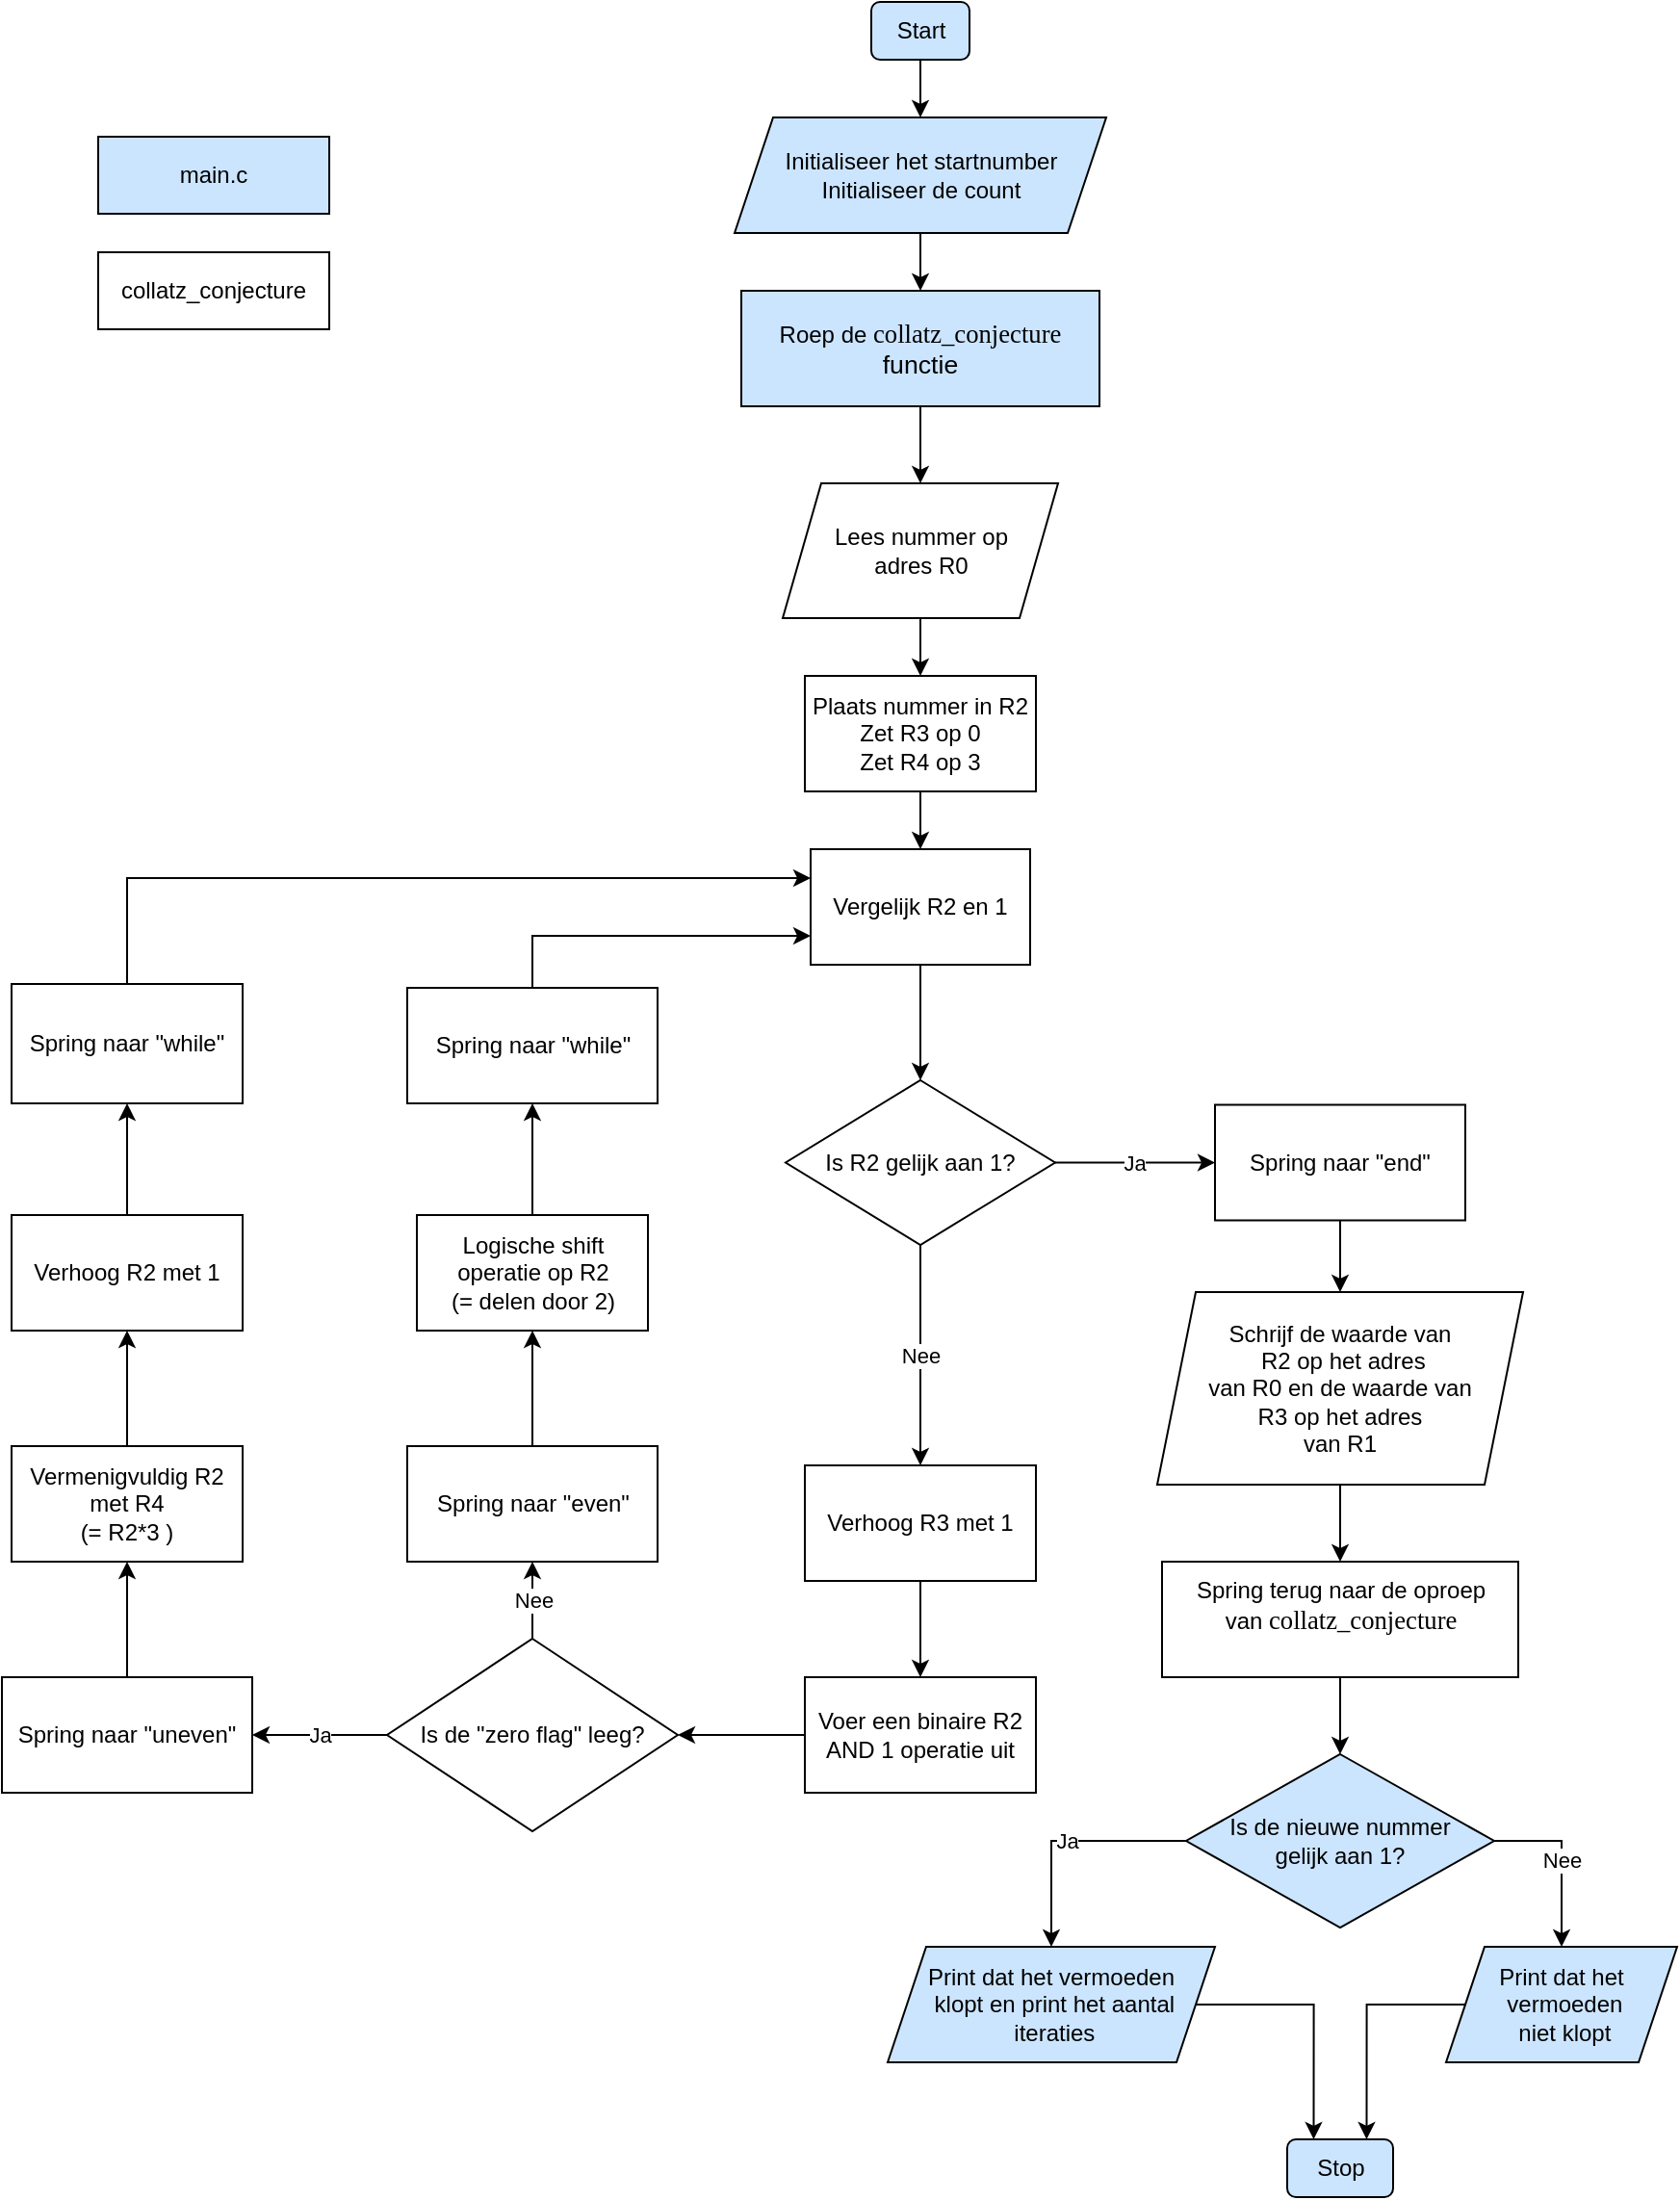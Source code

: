 <mxfile version="13.10.0" type="github">
  <diagram id="ZFfswURlL0VdCDUh8Eo_" name="Page-1">
    <mxGraphModel dx="2233" dy="792" grid="1" gridSize="10" guides="1" tooltips="1" connect="1" arrows="1" fold="1" page="1" pageScale="1" pageWidth="827" pageHeight="1169" math="0" shadow="0">
      <root>
        <mxCell id="0" />
        <mxCell id="1" parent="0" />
        <mxCell id="LqhhEohMq6KixLOhHfOX-3" style="edgeStyle=orthogonalEdgeStyle;rounded=0;orthogonalLoop=1;jettySize=auto;html=1;entryX=0.5;entryY=0;entryDx=0;entryDy=0;" parent="1" source="LqhhEohMq6KixLOhHfOX-1" target="LqhhEohMq6KixLOhHfOX-2" edge="1">
          <mxGeometry relative="1" as="geometry" />
        </mxCell>
        <mxCell id="LqhhEohMq6KixLOhHfOX-1" value="Start" style="rounded=1;whiteSpace=wrap;html=1;fillColor=#CCE5FF;" parent="1" vertex="1">
          <mxGeometry x="391.5" y="20" width="51" height="30" as="geometry" />
        </mxCell>
        <mxCell id="LqhhEohMq6KixLOhHfOX-5" value="" style="edgeStyle=orthogonalEdgeStyle;rounded=0;orthogonalLoop=1;jettySize=auto;html=1;" parent="1" source="LqhhEohMq6KixLOhHfOX-2" target="LqhhEohMq6KixLOhHfOX-4" edge="1">
          <mxGeometry relative="1" as="geometry" />
        </mxCell>
        <mxCell id="LqhhEohMq6KixLOhHfOX-2" value="Initialiseer het startnumber&lt;br&gt;Initialiseer de count" style="shape=parallelogram;perimeter=parallelogramPerimeter;whiteSpace=wrap;html=1;fixedSize=1;fillColor=#CCE5FF;" parent="1" vertex="1">
          <mxGeometry x="320.5" y="80" width="193" height="60" as="geometry" />
        </mxCell>
        <mxCell id="LqhhEohMq6KixLOhHfOX-10" value="" style="edgeStyle=orthogonalEdgeStyle;rounded=0;orthogonalLoop=1;jettySize=auto;html=1;" parent="1" source="LqhhEohMq6KixLOhHfOX-4" target="LqhhEohMq6KixLOhHfOX-6" edge="1">
          <mxGeometry relative="1" as="geometry" />
        </mxCell>
        <mxCell id="LqhhEohMq6KixLOhHfOX-4" value="Roep de&amp;nbsp;&lt;span lang=&quot;EN-US&quot; style=&quot;font-size: 10pt ; line-height: 115% ; font-family: &amp;#34;consolas&amp;#34;&quot;&gt;collatz_conjecture &lt;/span&gt;&lt;span lang=&quot;EN-US&quot; style=&quot;font-size: 10pt ; line-height: 115%&quot;&gt;functie&lt;/span&gt;" style="rounded=0;whiteSpace=wrap;html=1;fillColor=#CCE5FF;" parent="1" vertex="1">
          <mxGeometry x="324" y="170" width="186" height="60" as="geometry" />
        </mxCell>
        <mxCell id="LqhhEohMq6KixLOhHfOX-11" value="" style="edgeStyle=orthogonalEdgeStyle;rounded=0;orthogonalLoop=1;jettySize=auto;html=1;" parent="1" source="LqhhEohMq6KixLOhHfOX-6" target="LqhhEohMq6KixLOhHfOX-8" edge="1">
          <mxGeometry relative="1" as="geometry" />
        </mxCell>
        <mxCell id="LqhhEohMq6KixLOhHfOX-6" value="Lees nummer op &lt;br&gt;adres R0" style="shape=parallelogram;perimeter=parallelogramPerimeter;whiteSpace=wrap;html=1;fixedSize=1;" parent="1" vertex="1">
          <mxGeometry x="345.5" y="270" width="143" height="70" as="geometry" />
        </mxCell>
        <mxCell id="LqhhEohMq6KixLOhHfOX-15" value="" style="edgeStyle=orthogonalEdgeStyle;rounded=0;orthogonalLoop=1;jettySize=auto;html=1;" parent="1" source="LqhhEohMq6KixLOhHfOX-8" target="LqhhEohMq6KixLOhHfOX-14" edge="1">
          <mxGeometry relative="1" as="geometry" />
        </mxCell>
        <mxCell id="LqhhEohMq6KixLOhHfOX-8" value="Plaats nummer in R2&lt;br&gt;Zet R3 op 0&lt;br&gt;Zet R4 op 3" style="rounded=0;whiteSpace=wrap;html=1;" parent="1" vertex="1">
          <mxGeometry x="357" y="370" width="120" height="60" as="geometry" />
        </mxCell>
        <mxCell id="LqhhEohMq6KixLOhHfOX-18" value="Nee" style="edgeStyle=orthogonalEdgeStyle;rounded=0;orthogonalLoop=1;jettySize=auto;html=1;" parent="1" source="LqhhEohMq6KixLOhHfOX-12" target="LqhhEohMq6KixLOhHfOX-17" edge="1">
          <mxGeometry relative="1" as="geometry" />
        </mxCell>
        <mxCell id="e8Rg0GPXYr-cfTP7WvYm-24" value="Ja" style="edgeStyle=orthogonalEdgeStyle;rounded=0;orthogonalLoop=1;jettySize=auto;html=1;" parent="1" source="LqhhEohMq6KixLOhHfOX-12" target="e8Rg0GPXYr-cfTP7WvYm-23" edge="1">
          <mxGeometry relative="1" as="geometry" />
        </mxCell>
        <mxCell id="LqhhEohMq6KixLOhHfOX-12" value="Is R2 gelijk aan 1?" style="rhombus;whiteSpace=wrap;html=1;" parent="1" vertex="1">
          <mxGeometry x="347" y="580" width="140" height="85.5" as="geometry" />
        </mxCell>
        <mxCell id="LqhhEohMq6KixLOhHfOX-16" value="" style="edgeStyle=orthogonalEdgeStyle;rounded=0;orthogonalLoop=1;jettySize=auto;html=1;" parent="1" source="LqhhEohMq6KixLOhHfOX-14" target="LqhhEohMq6KixLOhHfOX-12" edge="1">
          <mxGeometry relative="1" as="geometry" />
        </mxCell>
        <mxCell id="LqhhEohMq6KixLOhHfOX-14" value="Vergelijk R2 en 1" style="rounded=0;whiteSpace=wrap;html=1;" parent="1" vertex="1">
          <mxGeometry x="360" y="460" width="114" height="60" as="geometry" />
        </mxCell>
        <mxCell id="LqhhEohMq6KixLOhHfOX-20" value="" style="edgeStyle=orthogonalEdgeStyle;rounded=0;orthogonalLoop=1;jettySize=auto;html=1;" parent="1" source="LqhhEohMq6KixLOhHfOX-17" target="LqhhEohMq6KixLOhHfOX-19" edge="1">
          <mxGeometry relative="1" as="geometry" />
        </mxCell>
        <mxCell id="LqhhEohMq6KixLOhHfOX-17" value="Verhoog R3 met 1" style="rounded=0;whiteSpace=wrap;html=1;" parent="1" vertex="1">
          <mxGeometry x="357" y="780" width="120" height="60" as="geometry" />
        </mxCell>
        <mxCell id="e8Rg0GPXYr-cfTP7WvYm-19" value="" style="edgeStyle=orthogonalEdgeStyle;rounded=0;orthogonalLoop=1;jettySize=auto;html=1;" parent="1" source="LqhhEohMq6KixLOhHfOX-19" target="e8Rg0GPXYr-cfTP7WvYm-1" edge="1">
          <mxGeometry relative="1" as="geometry" />
        </mxCell>
        <mxCell id="LqhhEohMq6KixLOhHfOX-19" value="Voer een binaire R2 AND 1 operatie uit" style="rounded=0;whiteSpace=wrap;html=1;" parent="1" vertex="1">
          <mxGeometry x="357" y="890" width="120" height="60" as="geometry" />
        </mxCell>
        <mxCell id="e8Rg0GPXYr-cfTP7WvYm-4" value="Ja" style="edgeStyle=orthogonalEdgeStyle;rounded=0;orthogonalLoop=1;jettySize=auto;html=1;" parent="1" source="e8Rg0GPXYr-cfTP7WvYm-1" target="e8Rg0GPXYr-cfTP7WvYm-3" edge="1">
          <mxGeometry relative="1" as="geometry" />
        </mxCell>
        <mxCell id="e8Rg0GPXYr-cfTP7WvYm-6" value="Nee" style="edgeStyle=orthogonalEdgeStyle;rounded=0;orthogonalLoop=1;jettySize=auto;html=1;" parent="1" source="e8Rg0GPXYr-cfTP7WvYm-1" target="e8Rg0GPXYr-cfTP7WvYm-5" edge="1">
          <mxGeometry relative="1" as="geometry" />
        </mxCell>
        <mxCell id="e8Rg0GPXYr-cfTP7WvYm-1" value="Is de &quot;zero flag&quot; leeg?" style="rhombus;whiteSpace=wrap;html=1;" parent="1" vertex="1">
          <mxGeometry x="140" y="870" width="151" height="100" as="geometry" />
        </mxCell>
        <mxCell id="e8Rg0GPXYr-cfTP7WvYm-14" value="" style="edgeStyle=orthogonalEdgeStyle;rounded=0;orthogonalLoop=1;jettySize=auto;html=1;" parent="1" source="e8Rg0GPXYr-cfTP7WvYm-3" target="e8Rg0GPXYr-cfTP7WvYm-13" edge="1">
          <mxGeometry relative="1" as="geometry" />
        </mxCell>
        <mxCell id="e8Rg0GPXYr-cfTP7WvYm-3" value="Spring naar &quot;uneven&quot;" style="rounded=0;whiteSpace=wrap;html=1;" parent="1" vertex="1">
          <mxGeometry x="-60" y="890" width="130" height="60" as="geometry" />
        </mxCell>
        <mxCell id="e8Rg0GPXYr-cfTP7WvYm-8" value="" style="edgeStyle=orthogonalEdgeStyle;rounded=0;orthogonalLoop=1;jettySize=auto;html=1;" parent="1" source="e8Rg0GPXYr-cfTP7WvYm-5" target="e8Rg0GPXYr-cfTP7WvYm-7" edge="1">
          <mxGeometry relative="1" as="geometry" />
        </mxCell>
        <mxCell id="e8Rg0GPXYr-cfTP7WvYm-5" value="Spring naar &quot;even&quot;" style="rounded=0;whiteSpace=wrap;html=1;" parent="1" vertex="1">
          <mxGeometry x="150.5" y="770" width="130" height="60" as="geometry" />
        </mxCell>
        <mxCell id="e8Rg0GPXYr-cfTP7WvYm-10" value="" style="edgeStyle=orthogonalEdgeStyle;rounded=0;orthogonalLoop=1;jettySize=auto;html=1;" parent="1" source="e8Rg0GPXYr-cfTP7WvYm-7" target="e8Rg0GPXYr-cfTP7WvYm-9" edge="1">
          <mxGeometry relative="1" as="geometry" />
        </mxCell>
        <mxCell id="e8Rg0GPXYr-cfTP7WvYm-7" value="Logische shift operatie op R2 &lt;br&gt;(= delen door 2)" style="rounded=0;whiteSpace=wrap;html=1;" parent="1" vertex="1">
          <mxGeometry x="155.5" y="650" width="120" height="60" as="geometry" />
        </mxCell>
        <mxCell id="e8Rg0GPXYr-cfTP7WvYm-21" style="edgeStyle=orthogonalEdgeStyle;rounded=0;orthogonalLoop=1;jettySize=auto;html=1;entryX=0;entryY=0.75;entryDx=0;entryDy=0;" parent="1" source="e8Rg0GPXYr-cfTP7WvYm-9" target="LqhhEohMq6KixLOhHfOX-14" edge="1">
          <mxGeometry relative="1" as="geometry">
            <Array as="points">
              <mxPoint x="216" y="505" />
            </Array>
          </mxGeometry>
        </mxCell>
        <mxCell id="e8Rg0GPXYr-cfTP7WvYm-9" value="Spring naar &quot;while&quot;" style="rounded=0;whiteSpace=wrap;html=1;" parent="1" vertex="1">
          <mxGeometry x="150.5" y="532" width="130" height="60" as="geometry" />
        </mxCell>
        <mxCell id="e8Rg0GPXYr-cfTP7WvYm-17" value="" style="edgeStyle=orthogonalEdgeStyle;rounded=0;orthogonalLoop=1;jettySize=auto;html=1;" parent="1" source="e8Rg0GPXYr-cfTP7WvYm-12" target="e8Rg0GPXYr-cfTP7WvYm-16" edge="1">
          <mxGeometry relative="1" as="geometry" />
        </mxCell>
        <mxCell id="e8Rg0GPXYr-cfTP7WvYm-12" value="Verhoog R2 met 1" style="rounded=0;whiteSpace=wrap;html=1;" parent="1" vertex="1">
          <mxGeometry x="-55" y="650" width="120" height="60" as="geometry" />
        </mxCell>
        <mxCell id="e8Rg0GPXYr-cfTP7WvYm-15" value="" style="edgeStyle=orthogonalEdgeStyle;rounded=0;orthogonalLoop=1;jettySize=auto;html=1;" parent="1" source="e8Rg0GPXYr-cfTP7WvYm-13" target="e8Rg0GPXYr-cfTP7WvYm-12" edge="1">
          <mxGeometry relative="1" as="geometry" />
        </mxCell>
        <mxCell id="e8Rg0GPXYr-cfTP7WvYm-13" value="Vermenigvuldig R2 met R4&lt;br&gt;(= R2*3 )" style="rounded=0;whiteSpace=wrap;html=1;" parent="1" vertex="1">
          <mxGeometry x="-55" y="770" width="120" height="60" as="geometry" />
        </mxCell>
        <mxCell id="e8Rg0GPXYr-cfTP7WvYm-22" style="edgeStyle=orthogonalEdgeStyle;rounded=0;orthogonalLoop=1;jettySize=auto;html=1;entryX=0;entryY=0.25;entryDx=0;entryDy=0;" parent="1" source="e8Rg0GPXYr-cfTP7WvYm-16" target="LqhhEohMq6KixLOhHfOX-14" edge="1">
          <mxGeometry relative="1" as="geometry">
            <Array as="points">
              <mxPoint x="5" y="475" />
            </Array>
          </mxGeometry>
        </mxCell>
        <mxCell id="e8Rg0GPXYr-cfTP7WvYm-16" value="Spring naar &quot;while&quot;" style="rounded=0;whiteSpace=wrap;html=1;" parent="1" vertex="1">
          <mxGeometry x="-55" y="530" width="120" height="62" as="geometry" />
        </mxCell>
        <mxCell id="e8Rg0GPXYr-cfTP7WvYm-29" value="" style="edgeStyle=orthogonalEdgeStyle;rounded=0;orthogonalLoop=1;jettySize=auto;html=1;" parent="1" source="e8Rg0GPXYr-cfTP7WvYm-23" target="e8Rg0GPXYr-cfTP7WvYm-27" edge="1">
          <mxGeometry relative="1" as="geometry" />
        </mxCell>
        <mxCell id="e8Rg0GPXYr-cfTP7WvYm-23" value="Spring naar &quot;end&quot;" style="rounded=0;whiteSpace=wrap;html=1;" parent="1" vertex="1">
          <mxGeometry x="570" y="592.75" width="130" height="60" as="geometry" />
        </mxCell>
        <mxCell id="wuot6vezR1dtGcVfF5rh-2" value="" style="edgeStyle=orthogonalEdgeStyle;rounded=0;orthogonalLoop=1;jettySize=auto;html=1;" edge="1" parent="1" source="e8Rg0GPXYr-cfTP7WvYm-27" target="wuot6vezR1dtGcVfF5rh-1">
          <mxGeometry relative="1" as="geometry" />
        </mxCell>
        <mxCell id="e8Rg0GPXYr-cfTP7WvYm-27" value="Schrijf de waarde van&lt;br&gt;&amp;nbsp;R2 op het adres &lt;br&gt;van R0 en de waarde van&lt;br&gt;&amp;nbsp;R3 op het adres&amp;nbsp;&lt;br&gt;van R1" style="shape=parallelogram;perimeter=parallelogramPerimeter;whiteSpace=wrap;html=1;fixedSize=1;" parent="1" vertex="1">
          <mxGeometry x="540" y="690" width="190" height="100" as="geometry" />
        </mxCell>
        <mxCell id="e8Rg0GPXYr-cfTP7WvYm-31" value="Stop" style="rounded=1;whiteSpace=wrap;html=1;fillColor=#CCE5FF;" parent="1" vertex="1">
          <mxGeometry x="607.5" y="1130" width="55" height="30" as="geometry" />
        </mxCell>
        <mxCell id="wuot6vezR1dtGcVfF5rh-4" value="" style="edgeStyle=orthogonalEdgeStyle;rounded=0;orthogonalLoop=1;jettySize=auto;html=1;" edge="1" parent="1" source="wuot6vezR1dtGcVfF5rh-1" target="wuot6vezR1dtGcVfF5rh-3">
          <mxGeometry relative="1" as="geometry" />
        </mxCell>
        <mxCell id="wuot6vezR1dtGcVfF5rh-1" value="Spring terug naar de oproep van&amp;nbsp;&lt;span style=&quot;font-family: &amp;#34;consolas&amp;#34; ; font-size: 13.333px&quot;&gt;collatz_conjecture&lt;/span&gt;&lt;br&gt;&amp;nbsp;" style="rounded=0;whiteSpace=wrap;html=1;" vertex="1" parent="1">
          <mxGeometry x="542.5" y="830" width="185" height="60" as="geometry" />
        </mxCell>
        <mxCell id="wuot6vezR1dtGcVfF5rh-8" value="Nee" style="edgeStyle=orthogonalEdgeStyle;rounded=0;orthogonalLoop=1;jettySize=auto;html=1;entryX=0.5;entryY=0;entryDx=0;entryDy=0;" edge="1" parent="1" source="wuot6vezR1dtGcVfF5rh-3" target="wuot6vezR1dtGcVfF5rh-6">
          <mxGeometry relative="1" as="geometry">
            <Array as="points">
              <mxPoint x="750" y="975" />
            </Array>
          </mxGeometry>
        </mxCell>
        <mxCell id="wuot6vezR1dtGcVfF5rh-9" value="Ja" style="edgeStyle=orthogonalEdgeStyle;rounded=0;orthogonalLoop=1;jettySize=auto;html=1;entryX=0.5;entryY=0;entryDx=0;entryDy=0;" edge="1" parent="1" source="wuot6vezR1dtGcVfF5rh-3" target="wuot6vezR1dtGcVfF5rh-5">
          <mxGeometry relative="1" as="geometry">
            <Array as="points">
              <mxPoint x="485" y="975" />
            </Array>
          </mxGeometry>
        </mxCell>
        <mxCell id="wuot6vezR1dtGcVfF5rh-3" value="Is de nieuwe nummer&lt;br&gt;&amp;nbsp;gelijk aan 1?&amp;nbsp;" style="rhombus;whiteSpace=wrap;html=1;fillColor=#CCE5FF;" vertex="1" parent="1">
          <mxGeometry x="555" y="930" width="160" height="90" as="geometry" />
        </mxCell>
        <mxCell id="wuot6vezR1dtGcVfF5rh-11" style="edgeStyle=orthogonalEdgeStyle;rounded=0;orthogonalLoop=1;jettySize=auto;html=1;entryX=0.25;entryY=0;entryDx=0;entryDy=0;" edge="1" parent="1" source="wuot6vezR1dtGcVfF5rh-5" target="e8Rg0GPXYr-cfTP7WvYm-31">
          <mxGeometry relative="1" as="geometry" />
        </mxCell>
        <mxCell id="wuot6vezR1dtGcVfF5rh-5" value="Print dat het vermoeden&lt;br&gt;&amp;nbsp;klopt en&amp;nbsp;print het aantal&lt;br&gt;&amp;nbsp;iteraties" style="shape=parallelogram;perimeter=parallelogramPerimeter;whiteSpace=wrap;html=1;fixedSize=1;fillColor=#CCE5FF;" vertex="1" parent="1">
          <mxGeometry x="400" y="1030" width="170" height="60" as="geometry" />
        </mxCell>
        <mxCell id="wuot6vezR1dtGcVfF5rh-10" style="edgeStyle=orthogonalEdgeStyle;rounded=0;orthogonalLoop=1;jettySize=auto;html=1;entryX=0.75;entryY=0;entryDx=0;entryDy=0;" edge="1" parent="1" source="wuot6vezR1dtGcVfF5rh-6" target="e8Rg0GPXYr-cfTP7WvYm-31">
          <mxGeometry relative="1" as="geometry" />
        </mxCell>
        <mxCell id="wuot6vezR1dtGcVfF5rh-6" value="Print dat het&lt;br&gt;&amp;nbsp;vermoeden&lt;br&gt;&amp;nbsp;niet klopt" style="shape=parallelogram;perimeter=parallelogramPerimeter;whiteSpace=wrap;html=1;fixedSize=1;fillColor=#CCE5FF;" vertex="1" parent="1">
          <mxGeometry x="690" y="1030" width="120" height="60" as="geometry" />
        </mxCell>
        <mxCell id="wuot6vezR1dtGcVfF5rh-13" value="collatz_conjecture" style="rounded=0;whiteSpace=wrap;html=1;fillColor=#FFFFFF;" vertex="1" parent="1">
          <mxGeometry x="-10" y="150" width="120" height="40" as="geometry" />
        </mxCell>
        <mxCell id="wuot6vezR1dtGcVfF5rh-14" value="main.c" style="rounded=0;whiteSpace=wrap;html=1;fillColor=#CCE5FF;" vertex="1" parent="1">
          <mxGeometry x="-10" y="90" width="120" height="40" as="geometry" />
        </mxCell>
      </root>
    </mxGraphModel>
  </diagram>
</mxfile>

